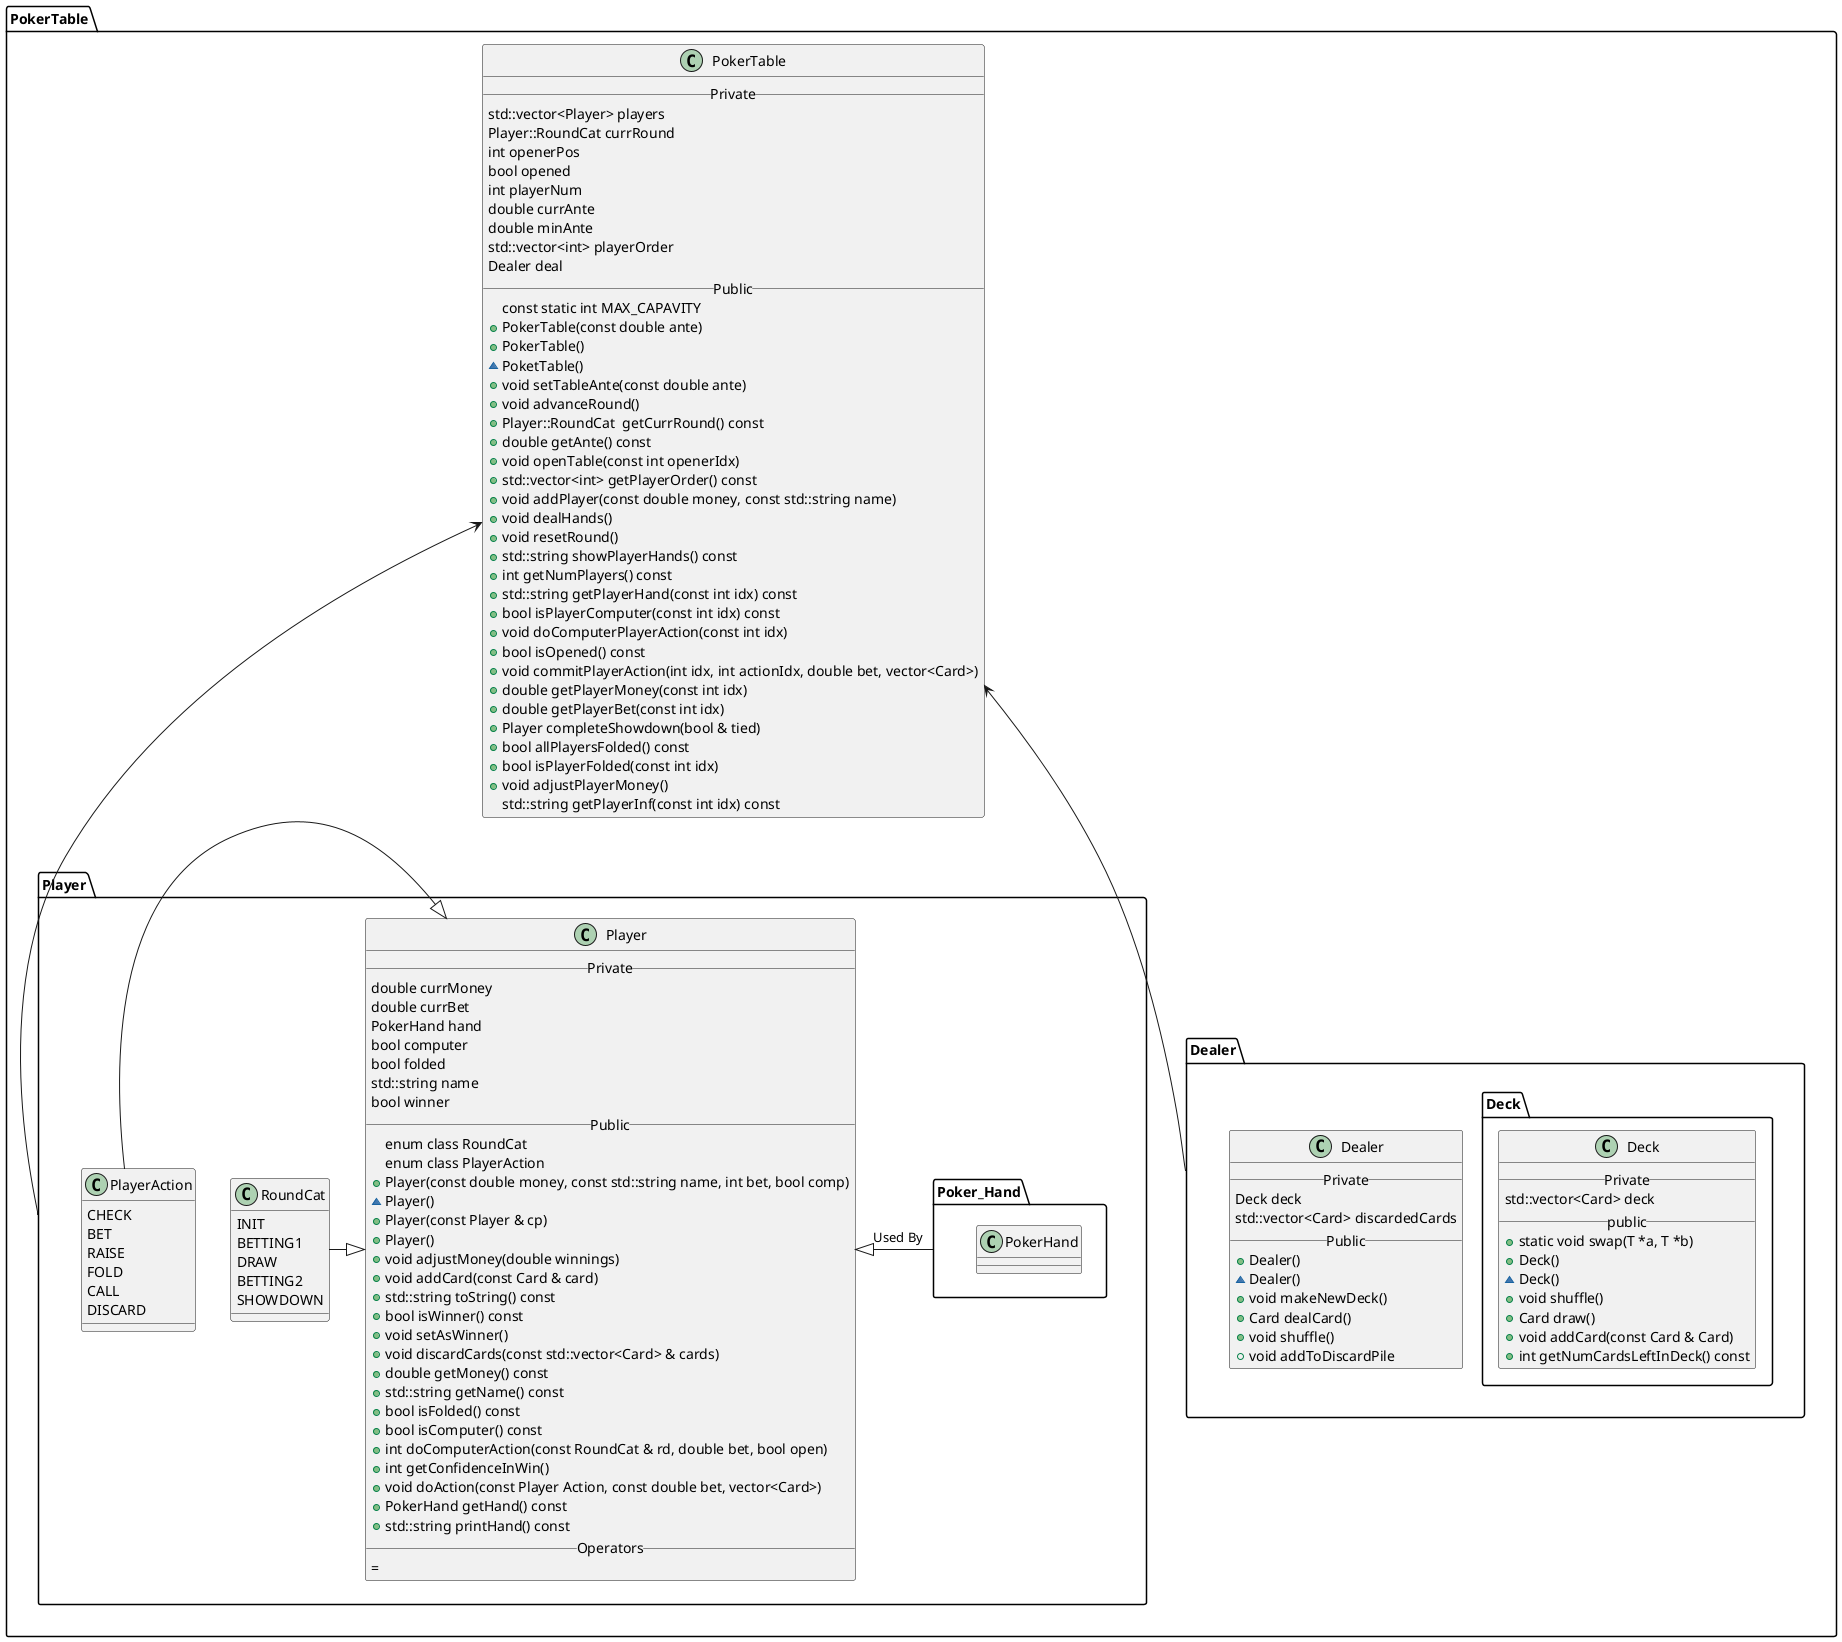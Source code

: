 @startuml

package "PokerTable" {
  class PokerTable {
    __Private__
    std::vector<Player> players
    Player::RoundCat currRound
    int openerPos
    bool opened
    int playerNum
    double currAnte
    double minAnte
    std::vector<int> playerOrder
    Dealer deal
    __Public__
    const static int MAX_CAPAVITY
    +PokerTable(const double ante)
    +PokerTable()
    ~PoketTable()
    +void setTableAnte(const double ante)
    +void advanceRound()
    +Player::RoundCat  getCurrRound() const
    +double getAnte() const
    +void openTable(const int openerIdx)
    +std::vector<int> getPlayerOrder() const
    +void addPlayer(const double money, const std::string name)
    +void dealHands()
    +void resetRound()
    +std::string showPlayerHands() const
    +int getNumPlayers() const
    +std::string getPlayerHand(const int idx) const
    +bool isPlayerComputer(const int idx) const
    +void doComputerPlayerAction(const int idx)
    +bool isOpened() const
    +void commitPlayerAction(int idx, int actionIdx, double bet, vector<Card>)
    +double getPlayerMoney(const int idx)
    +double getPlayerBet(const int idx)
    +Player completeShowdown(bool & tied)
    +bool allPlayersFolded() const
    +bool isPlayerFolded(const int idx)
    +void adjustPlayerMoney()
    std::string getPlayerInf(const int idx) const
  }


  package "Player" {
    class Player {
      __Private__
      double currMoney
      double currBet
      PokerHand hand
      bool computer
      bool folded
      std::string name
      bool winner
      __Public__
      enum class RoundCat
      enum class PlayerAction
      +Player(const double money, const std::string name, int bet, bool comp)
      ~Player()
      +Player(const Player & cp)
      +Player()
      +void adjustMoney(double winnings)
      +void addCard(const Card & card)
      +std::string toString() const
      +bool isWinner() const
      +void setAsWinner()
      +void discardCards(const std::vector<Card> & cards)
      +double getMoney() const
      +std::string getName() const
      +bool isFolded() const
      +bool isComputer() const
      +int doComputerAction(const RoundCat & rd, double bet, bool open)
      +int getConfidenceInWin()
      +void doAction(const Player Action, const double bet, vector<Card>)
      +PokerHand getHand() const
      +std::string printHand() const
      __Operators__
      =
    }
    class RoundCat {
      INIT
      BETTING1
      DRAW
      BETTING2
      SHOWDOWN
    }
    RoundCat -|> Player

    class PlayerAction {
      CHECK
      BET
      RAISE
      FOLD
      CALL
      DISCARD
    }
    PlayerAction -|> Player
    package "Poker_Hand" {
      class PokerHand {

      }
    }
    Poker_Hand -|> Player : Used By
  }
  package "Dealer" {
    class Dealer {
      __Private__
      Deck deck
      std::vector<Card> discardedCards
      __Public__
      +Dealer()
      ~Dealer()
      +void makeNewDeck()
      +Card dealCard()
      +void shuffle()
      +void addToDiscardPile
    }
    package "Deck" {
      class Deck {
      __Private__
      std::vector<Card> deck
      __public__
      +static void swap(T *a, T *b)
      +Deck()
      ~Deck()
      +void shuffle()
      +Card draw()
      +void addCard(const Card & Card)
      +int getNumCardsLeftInDeck() const
    }
    }
  }
  Dealer -u-> PokerTable
  Player -u-> PokerTable
}
@enduml